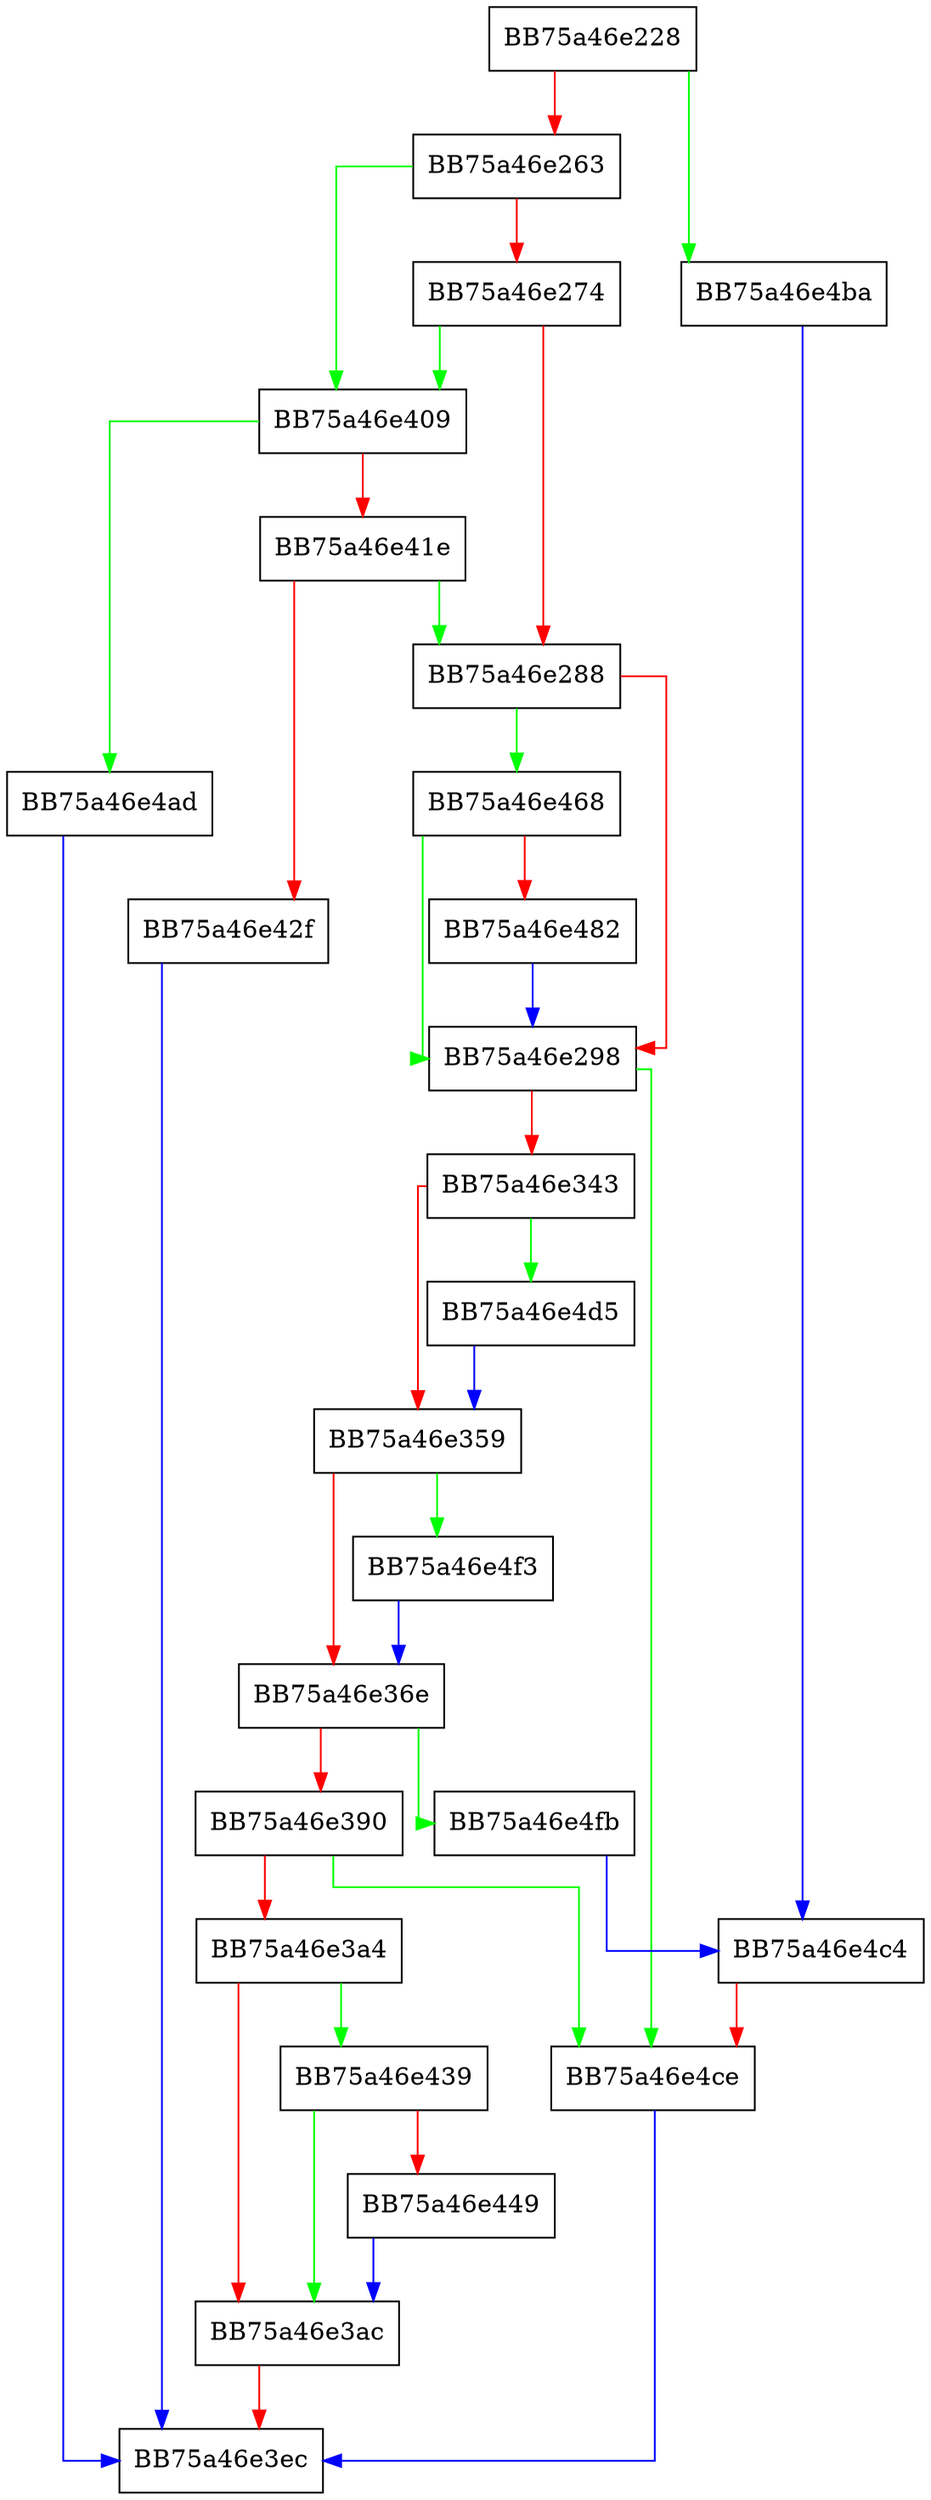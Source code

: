 digraph parse_open_paren {
  node [shape="box"];
  graph [splines=ortho];
  BB75a46e228 -> BB75a46e4ba [color="green"];
  BB75a46e228 -> BB75a46e263 [color="red"];
  BB75a46e263 -> BB75a46e409 [color="green"];
  BB75a46e263 -> BB75a46e274 [color="red"];
  BB75a46e274 -> BB75a46e409 [color="green"];
  BB75a46e274 -> BB75a46e288 [color="red"];
  BB75a46e288 -> BB75a46e468 [color="green"];
  BB75a46e288 -> BB75a46e298 [color="red"];
  BB75a46e298 -> BB75a46e4ce [color="green"];
  BB75a46e298 -> BB75a46e343 [color="red"];
  BB75a46e343 -> BB75a46e4d5 [color="green"];
  BB75a46e343 -> BB75a46e359 [color="red"];
  BB75a46e359 -> BB75a46e4f3 [color="green"];
  BB75a46e359 -> BB75a46e36e [color="red"];
  BB75a46e36e -> BB75a46e4fb [color="green"];
  BB75a46e36e -> BB75a46e390 [color="red"];
  BB75a46e390 -> BB75a46e4ce [color="green"];
  BB75a46e390 -> BB75a46e3a4 [color="red"];
  BB75a46e3a4 -> BB75a46e439 [color="green"];
  BB75a46e3a4 -> BB75a46e3ac [color="red"];
  BB75a46e3ac -> BB75a46e3ec [color="red"];
  BB75a46e409 -> BB75a46e4ad [color="green"];
  BB75a46e409 -> BB75a46e41e [color="red"];
  BB75a46e41e -> BB75a46e288 [color="green"];
  BB75a46e41e -> BB75a46e42f [color="red"];
  BB75a46e42f -> BB75a46e3ec [color="blue"];
  BB75a46e439 -> BB75a46e3ac [color="green"];
  BB75a46e439 -> BB75a46e449 [color="red"];
  BB75a46e449 -> BB75a46e3ac [color="blue"];
  BB75a46e468 -> BB75a46e298 [color="green"];
  BB75a46e468 -> BB75a46e482 [color="red"];
  BB75a46e482 -> BB75a46e298 [color="blue"];
  BB75a46e4ad -> BB75a46e3ec [color="blue"];
  BB75a46e4ba -> BB75a46e4c4 [color="blue"];
  BB75a46e4c4 -> BB75a46e4ce [color="red"];
  BB75a46e4ce -> BB75a46e3ec [color="blue"];
  BB75a46e4d5 -> BB75a46e359 [color="blue"];
  BB75a46e4f3 -> BB75a46e36e [color="blue"];
  BB75a46e4fb -> BB75a46e4c4 [color="blue"];
}